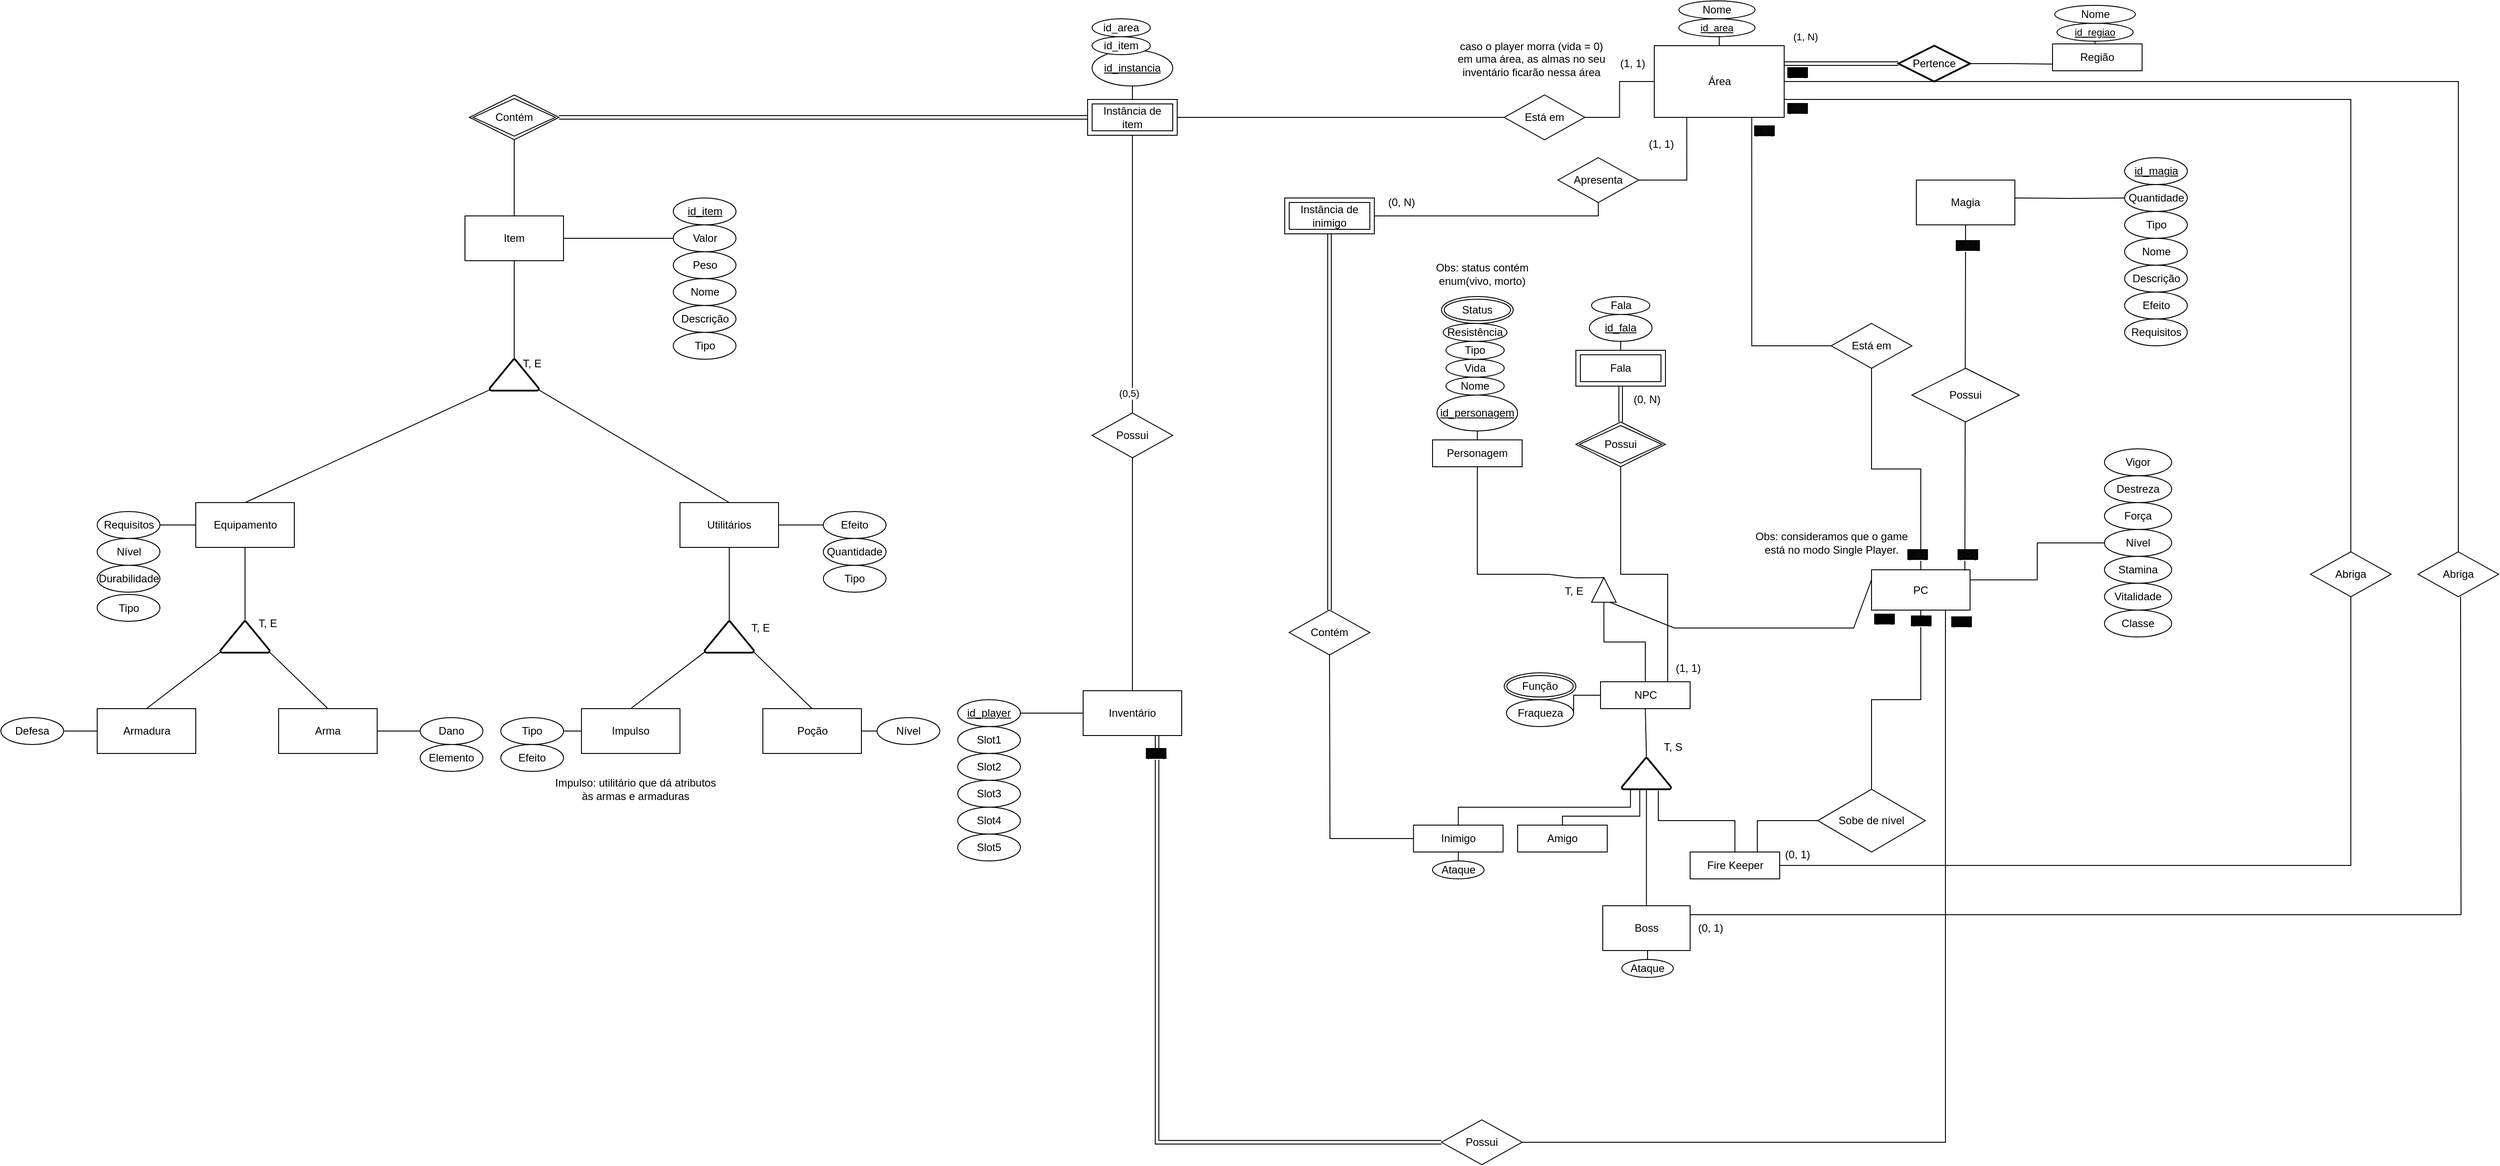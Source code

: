 <mxfile version="24.6.4" type="device">
  <diagram name="Página-1" id="jx06WDity2gwH4yA1sEw">
    <mxGraphModel dx="2316" dy="2441" grid="1" gridSize="10" guides="1" tooltips="1" connect="1" arrows="1" fold="1" page="1" pageScale="1" pageWidth="827" pageHeight="1169" background="none" math="0" shadow="0">
      <root>
        <mxCell id="0" />
        <mxCell id="1" parent="0" />
        <mxCell id="X5-_OFj0duZmrZP-IUJ5-1" style="edgeStyle=orthogonalEdgeStyle;rounded=0;orthogonalLoop=1;jettySize=auto;html=1;exitX=1;exitY=0.25;exitDx=0;exitDy=0;entryX=0;entryY=0.5;entryDx=0;entryDy=0;labelBackgroundColor=none;fontColor=default;endArrow=none;endFill=0;" parent="1" source="X5-_OFj0duZmrZP-IUJ5-4" target="X5-_OFj0duZmrZP-IUJ5-6" edge="1">
          <mxGeometry relative="1" as="geometry" />
        </mxCell>
        <mxCell id="X5-_OFj0duZmrZP-IUJ5-4" value="PC" style="rounded=0;whiteSpace=wrap;html=1;labelBackgroundColor=none;" parent="1" vertex="1">
          <mxGeometry x="1440" y="535" width="110" height="45" as="geometry" />
        </mxCell>
        <mxCell id="X5-_OFj0duZmrZP-IUJ5-5" value="Stamina" style="ellipse;whiteSpace=wrap;html=1;align=center;labelBackgroundColor=none;" parent="1" vertex="1">
          <mxGeometry x="1700" y="520" width="75" height="30" as="geometry" />
        </mxCell>
        <mxCell id="X5-_OFj0duZmrZP-IUJ5-6" value="Nível" style="ellipse;whiteSpace=wrap;html=1;align=center;labelBackgroundColor=none;" parent="1" vertex="1">
          <mxGeometry x="1700" y="490" width="75" height="30" as="geometry" />
        </mxCell>
        <mxCell id="X5-_OFj0duZmrZP-IUJ5-7" value="Força" style="ellipse;whiteSpace=wrap;html=1;align=center;labelBackgroundColor=none;" parent="1" vertex="1">
          <mxGeometry x="1700" y="460" width="75" height="30" as="geometry" />
        </mxCell>
        <mxCell id="X5-_OFj0duZmrZP-IUJ5-8" value="Vigor" style="ellipse;whiteSpace=wrap;html=1;align=center;labelBackgroundColor=none;" parent="1" vertex="1">
          <mxGeometry x="1700" y="400" width="75" height="30" as="geometry" />
        </mxCell>
        <mxCell id="X5-_OFj0duZmrZP-IUJ5-9" value="Destreza" style="ellipse;whiteSpace=wrap;html=1;align=center;labelBackgroundColor=none;" parent="1" vertex="1">
          <mxGeometry x="1700" y="430" width="75" height="30" as="geometry" />
        </mxCell>
        <mxCell id="X5-_OFj0duZmrZP-IUJ5-10" value="Vitalidade" style="ellipse;whiteSpace=wrap;html=1;align=center;labelBackgroundColor=none;" parent="1" vertex="1">
          <mxGeometry x="1700" y="550" width="75" height="30" as="geometry" />
        </mxCell>
        <mxCell id="X5-_OFj0duZmrZP-IUJ5-29" style="edgeStyle=orthogonalEdgeStyle;rounded=0;orthogonalLoop=1;jettySize=auto;html=1;exitX=0;exitY=0.5;exitDx=0;exitDy=0;entryX=1;entryY=0.5;entryDx=0;entryDy=0;labelBackgroundColor=none;fontColor=default;endArrow=none;endFill=0;" parent="1" source="X5-_OFj0duZmrZP-IUJ5-30" target="X5-_OFj0duZmrZP-IUJ5-32" edge="1">
          <mxGeometry relative="1" as="geometry" />
        </mxCell>
        <mxCell id="X5-_OFj0duZmrZP-IUJ5-30" value="NPC" style="rounded=0;whiteSpace=wrap;html=1;labelBackgroundColor=none;" parent="1" vertex="1">
          <mxGeometry x="1137.5" y="660" width="100" height="30" as="geometry" />
        </mxCell>
        <mxCell id="X5-_OFj0duZmrZP-IUJ5-31" value="Função" style="ellipse;shape=doubleEllipse;margin=3;whiteSpace=wrap;html=1;align=center;labelBackgroundColor=none;" parent="1" vertex="1">
          <mxGeometry x="1030" y="650" width="80" height="30" as="geometry" />
        </mxCell>
        <mxCell id="X5-_OFj0duZmrZP-IUJ5-32" value="Fraqueza" style="ellipse;whiteSpace=wrap;html=1;align=center;labelBackgroundColor=none;" parent="1" vertex="1">
          <mxGeometry x="1032.5" y="680" width="75" height="30" as="geometry" />
        </mxCell>
        <mxCell id="X5-_OFj0duZmrZP-IUJ5-40" value="" style="edgeStyle=orthogonalEdgeStyle;shape=link;rounded=0;orthogonalLoop=1;jettySize=auto;html=1;align=center;verticalAlign=middle;fontFamily=Helvetica;fontSize=11;fontColor=default;labelBackgroundColor=none;endArrow=classic;entryX=0;entryY=0.5;entryDx=0;entryDy=0;entryPerimeter=0;exitX=1;exitY=0.25;exitDx=0;exitDy=0;" parent="1" source="X5-_OFj0duZmrZP-IUJ5-42" target="X5-_OFj0duZmrZP-IUJ5-45" edge="1">
          <mxGeometry relative="1" as="geometry">
            <mxPoint x="1440" y="100" as="targetPoint" />
          </mxGeometry>
        </mxCell>
        <mxCell id="X5-_OFj0duZmrZP-IUJ5-41" value="(1, N)" style="edgeLabel;html=1;align=center;verticalAlign=middle;resizable=0;points=[];fontFamily=Helvetica;fontSize=11;labelBackgroundColor=none;" parent="X5-_OFj0duZmrZP-IUJ5-40" connectable="0" vertex="1">
          <mxGeometry x="-0.63" y="-2" relative="1" as="geometry">
            <mxPoint y="-32" as="offset" />
          </mxGeometry>
        </mxCell>
        <mxCell id="X5-_OFj0duZmrZP-IUJ5-42" value="Área" style="rounded=0;whiteSpace=wrap;html=1;labelBackgroundColor=none;" parent="1" vertex="1">
          <mxGeometry x="1197.5" y="-50" width="145" height="80" as="geometry" />
        </mxCell>
        <mxCell id="X5-_OFj0duZmrZP-IUJ5-43" value="id_area" style="ellipse;whiteSpace=wrap;html=1;align=center;fontStyle=4;fontFamily=Helvetica;fontSize=11;labelBackgroundColor=none;" parent="1" vertex="1">
          <mxGeometry x="1225" y="-80" width="85" height="20" as="geometry" />
        </mxCell>
        <mxCell id="X5-_OFj0duZmrZP-IUJ5-44" value="Nome" style="ellipse;whiteSpace=wrap;html=1;align=center;labelBackgroundColor=none;" parent="1" vertex="1">
          <mxGeometry x="1225" y="-100" width="85" height="20" as="geometry" />
        </mxCell>
        <mxCell id="X5-_OFj0duZmrZP-IUJ5-45" value="Pertence" style="strokeWidth=2;html=1;shape=mxgraph.flowchart.decision;whiteSpace=wrap;labelBackgroundColor=none;" parent="1" vertex="1">
          <mxGeometry x="1470" y="-50" width="80" height="40" as="geometry" />
        </mxCell>
        <mxCell id="X5-_OFj0duZmrZP-IUJ5-46" style="edgeStyle=orthogonalEdgeStyle;shape=connector;rounded=0;orthogonalLoop=1;jettySize=auto;html=1;exitX=0.5;exitY=0;exitDx=0;exitDy=0;entryX=0.5;entryY=1;entryDx=0;entryDy=0;align=center;verticalAlign=middle;fontFamily=Helvetica;fontSize=11;fontColor=default;labelBackgroundColor=none;endArrow=none;endFill=0;" parent="1" source="X5-_OFj0duZmrZP-IUJ5-47" target="X5-_OFj0duZmrZP-IUJ5-48" edge="1">
          <mxGeometry relative="1" as="geometry" />
        </mxCell>
        <mxCell id="X5-_OFj0duZmrZP-IUJ5-47" value="Região" style="rounded=0;whiteSpace=wrap;html=1;labelBackgroundColor=none;" parent="1" vertex="1">
          <mxGeometry x="1642" y="-52" width="100" height="30" as="geometry" />
        </mxCell>
        <mxCell id="X5-_OFj0duZmrZP-IUJ5-48" value="id_regiao" style="ellipse;whiteSpace=wrap;html=1;align=center;fontStyle=4;fontFamily=Helvetica;fontSize=11;labelBackgroundColor=none;" parent="1" vertex="1">
          <mxGeometry x="1647" y="-75" width="85" height="20" as="geometry" />
        </mxCell>
        <mxCell id="X5-_OFj0duZmrZP-IUJ5-49" value="Nome" style="ellipse;whiteSpace=wrap;html=1;align=center;labelBackgroundColor=none;" parent="1" vertex="1">
          <mxGeometry x="1644.5" y="-95" width="90" height="20" as="geometry" />
        </mxCell>
        <mxCell id="X5-_OFj0duZmrZP-IUJ5-53" value="Boss" style="rounded=0;whiteSpace=wrap;html=1;labelBackgroundColor=none;" parent="1" vertex="1">
          <mxGeometry x="1140" y="910" width="97.5" height="50" as="geometry" />
        </mxCell>
        <mxCell id="X5-_OFj0duZmrZP-IUJ5-54" value="Fire Keeper" style="rounded=0;whiteSpace=wrap;html=1;labelBackgroundColor=none;" parent="1" vertex="1">
          <mxGeometry x="1237.5" y="850" width="100" height="30" as="geometry" />
        </mxCell>
        <mxCell id="X5-_OFj0duZmrZP-IUJ5-55" style="edgeStyle=orthogonalEdgeStyle;rounded=0;orthogonalLoop=1;jettySize=auto;html=1;exitX=0;exitY=0.5;exitDx=0;exitDy=0;endArrow=none;endFill=0;" parent="1" source="X5-_OFj0duZmrZP-IUJ5-56" edge="1">
          <mxGeometry relative="1" as="geometry">
            <mxPoint x="835" y="630" as="targetPoint" />
          </mxGeometry>
        </mxCell>
        <mxCell id="X5-_OFj0duZmrZP-IUJ5-56" value="Inimigo" style="rounded=0;whiteSpace=wrap;html=1;labelBackgroundColor=none;" parent="1" vertex="1">
          <mxGeometry x="928.75" y="820" width="100" height="30" as="geometry" />
        </mxCell>
        <mxCell id="X5-_OFj0duZmrZP-IUJ5-58" value="Contém" style="shape=rhombus;perimeter=rhombusPerimeter;whiteSpace=wrap;html=1;align=center;" parent="1" vertex="1">
          <mxGeometry x="790" y="580" width="90" height="50" as="geometry" />
        </mxCell>
        <mxCell id="X5-_OFj0duZmrZP-IUJ5-59" value="Instância de&lt;div&gt;inimigo&lt;/div&gt;" style="shape=ext;margin=3;double=1;whiteSpace=wrap;html=1;align=center;" parent="1" vertex="1">
          <mxGeometry x="785" y="120" width="100" height="40" as="geometry" />
        </mxCell>
        <mxCell id="X5-_OFj0duZmrZP-IUJ5-60" value="" style="shape=link;html=1;rounded=0;edgeStyle=orthogonalEdgeStyle;exitX=0.5;exitY=0;exitDx=0;exitDy=0;entryX=0.5;entryY=1;entryDx=0;entryDy=0;" parent="1" source="X5-_OFj0duZmrZP-IUJ5-58" target="X5-_OFj0duZmrZP-IUJ5-59" edge="1">
          <mxGeometry relative="1" as="geometry">
            <mxPoint x="830" y="570" as="sourcePoint" />
            <mxPoint x="990" y="570" as="targetPoint" />
          </mxGeometry>
        </mxCell>
        <mxCell id="X5-_OFj0duZmrZP-IUJ5-61" value="" style="resizable=0;html=1;whiteSpace=wrap;align=right;verticalAlign=bottom;" parent="X5-_OFj0duZmrZP-IUJ5-60" connectable="0" vertex="1">
          <mxGeometry x="1" relative="1" as="geometry" />
        </mxCell>
        <mxCell id="X5-_OFj0duZmrZP-IUJ5-62" value="" style="endArrow=none;html=1;rounded=0;edgeStyle=orthogonalEdgeStyle;entryX=0.5;entryY=1;entryDx=0;entryDy=0;" parent="1" source="X5-_OFj0duZmrZP-IUJ5-59" target="X5-_OFj0duZmrZP-IUJ5-63" edge="1">
          <mxGeometry relative="1" as="geometry">
            <mxPoint x="885" y="240" as="sourcePoint" />
            <mxPoint x="1045" y="240" as="targetPoint" />
          </mxGeometry>
        </mxCell>
        <mxCell id="X5-_OFj0duZmrZP-IUJ5-63" value="Apresenta" style="shape=rhombus;perimeter=rhombusPerimeter;whiteSpace=wrap;html=1;align=center;" parent="1" vertex="1">
          <mxGeometry x="1090" y="75" width="90" height="50" as="geometry" />
        </mxCell>
        <mxCell id="X5-_OFj0duZmrZP-IUJ5-64" value="" style="endArrow=none;html=1;rounded=0;edgeStyle=orthogonalEdgeStyle;entryX=0.25;entryY=1;entryDx=0;entryDy=0;" parent="1" source="X5-_OFj0duZmrZP-IUJ5-63" target="X5-_OFj0duZmrZP-IUJ5-42" edge="1">
          <mxGeometry relative="1" as="geometry">
            <mxPoint x="1215" y="35" as="sourcePoint" />
            <mxPoint x="1215" y="35" as="targetPoint" />
          </mxGeometry>
        </mxCell>
        <mxCell id="X5-_OFj0duZmrZP-IUJ5-65" value="Ataque" style="ellipse;whiteSpace=wrap;html=1;align=center;labelBackgroundColor=none;" parent="1" vertex="1">
          <mxGeometry x="1161.25" y="970" width="57.5" height="20" as="geometry" />
        </mxCell>
        <mxCell id="X5-_OFj0duZmrZP-IUJ5-66" value="" style="endArrow=none;html=1;rounded=0;edgeStyle=orthogonalEdgeStyle;exitX=0.5;exitY=1;exitDx=0;exitDy=0;entryX=0.5;entryY=0;entryDx=0;entryDy=0;" parent="1" source="X5-_OFj0duZmrZP-IUJ5-53" target="X5-_OFj0duZmrZP-IUJ5-65" edge="1">
          <mxGeometry relative="1" as="geometry">
            <mxPoint x="1338.75" y="970" as="sourcePoint" />
            <mxPoint x="1498.75" y="970" as="targetPoint" />
          </mxGeometry>
        </mxCell>
        <mxCell id="X5-_OFj0duZmrZP-IUJ5-67" value="" style="endArrow=none;html=1;rounded=0;edgeStyle=orthogonalEdgeStyle;exitX=0.5;exitY=1;exitDx=0;exitDy=0;entryX=0.5;entryY=0;entryDx=0;entryDy=0;" parent="1" source="X5-_OFj0duZmrZP-IUJ5-56" edge="1">
          <mxGeometry relative="1" as="geometry">
            <mxPoint x="930" y="950" as="sourcePoint" />
            <mxPoint x="978.75" y="860" as="targetPoint" />
          </mxGeometry>
        </mxCell>
        <mxCell id="X5-_OFj0duZmrZP-IUJ5-68" value="" style="endArrow=none;html=1;rounded=0;edgeStyle=orthogonalEdgeStyle;exitX=0.5;exitY=0;exitDx=0;exitDy=0;entryX=0.5;entryY=1;entryDx=0;entryDy=0;entryPerimeter=0;" parent="1" source="X5-_OFj0duZmrZP-IUJ5-53" target="xRYIxDlRen_ofOz4KStq-5" edge="1">
          <mxGeometry relative="1" as="geometry">
            <mxPoint x="1340" y="780" as="sourcePoint" />
            <mxPoint x="1187.5" y="810" as="targetPoint" />
          </mxGeometry>
        </mxCell>
        <mxCell id="X5-_OFj0duZmrZP-IUJ5-69" value="" style="endArrow=none;html=1;rounded=0;edgeStyle=orthogonalEdgeStyle;exitX=0.5;exitY=0;exitDx=0;exitDy=0;entryX=0.741;entryY=1.042;entryDx=0;entryDy=0;entryPerimeter=0;" parent="1" source="X5-_OFj0duZmrZP-IUJ5-54" target="xRYIxDlRen_ofOz4KStq-5" edge="1">
          <mxGeometry relative="1" as="geometry">
            <mxPoint x="1320" y="800" as="sourcePoint" />
            <mxPoint x="1202.5" y="795" as="targetPoint" />
          </mxGeometry>
        </mxCell>
        <mxCell id="X5-_OFj0duZmrZP-IUJ5-70" value="" style="endArrow=none;html=1;rounded=0;edgeStyle=orthogonalEdgeStyle;entryX=0.176;entryY=1.015;entryDx=0;entryDy=0;exitX=0.5;exitY=0;exitDx=0;exitDy=0;entryPerimeter=0;" parent="1" source="X5-_OFj0duZmrZP-IUJ5-56" target="xRYIxDlRen_ofOz4KStq-5" edge="1">
          <mxGeometry relative="1" as="geometry">
            <mxPoint x="1010" y="780" as="sourcePoint" />
            <mxPoint x="1172.5" y="795" as="targetPoint" />
          </mxGeometry>
        </mxCell>
        <mxCell id="X5-_OFj0duZmrZP-IUJ5-71" value="Sobe de nível" style="shape=rhombus;perimeter=rhombusPerimeter;whiteSpace=wrap;html=1;align=center;" parent="1" vertex="1">
          <mxGeometry x="1380" y="780" width="120" height="70" as="geometry" />
        </mxCell>
        <mxCell id="X5-_OFj0duZmrZP-IUJ5-72" value="" style="endArrow=none;html=1;rounded=0;edgeStyle=orthogonalEdgeStyle;exitX=0.75;exitY=0;exitDx=0;exitDy=0;entryX=0;entryY=0.5;entryDx=0;entryDy=0;" parent="1" source="X5-_OFj0duZmrZP-IUJ5-54" target="X5-_OFj0duZmrZP-IUJ5-71" edge="1">
          <mxGeometry relative="1" as="geometry">
            <mxPoint x="1420" y="850" as="sourcePoint" />
            <mxPoint x="1580" y="850" as="targetPoint" />
          </mxGeometry>
        </mxCell>
        <mxCell id="X5-_OFj0duZmrZP-IUJ5-73" value="" style="endArrow=none;html=1;rounded=0;edgeStyle=orthogonalEdgeStyle;exitX=0.5;exitY=0;exitDx=0;exitDy=0;entryX=0.5;entryY=1;entryDx=0;entryDy=0;" parent="1" source="X5-_OFj0duZmrZP-IUJ5-71" target="X5-_OFj0duZmrZP-IUJ5-4" edge="1">
          <mxGeometry relative="1" as="geometry">
            <mxPoint x="1610" y="760" as="sourcePoint" />
            <mxPoint x="1770" y="760" as="targetPoint" />
          </mxGeometry>
        </mxCell>
        <mxCell id="X5-_OFj0duZmrZP-IUJ5-86" value="" style="endArrow=none;html=1;rounded=0;edgeStyle=orthogonalEdgeStyle;entryX=0.5;entryY=0;entryDx=0;entryDy=0;exitX=0;exitY=0.5;exitDx=0;exitDy=0;" parent="1" source="xRYIxDlRen_ofOz4KStq-18" target="X5-_OFj0duZmrZP-IUJ5-30" edge="1">
          <mxGeometry relative="1" as="geometry">
            <mxPoint x="1141" y="590" as="sourcePoint" />
            <mxPoint x="1192.5" y="735" as="targetPoint" />
          </mxGeometry>
        </mxCell>
        <mxCell id="X5-_OFj0duZmrZP-IUJ5-87" value="Abriga" style="shape=rhombus;perimeter=rhombusPerimeter;whiteSpace=wrap;html=1;align=center;" parent="1" vertex="1">
          <mxGeometry x="1930" y="515" width="90" height="50" as="geometry" />
        </mxCell>
        <mxCell id="X5-_OFj0duZmrZP-IUJ5-88" value="" style="endArrow=none;html=1;rounded=0;edgeStyle=orthogonalEdgeStyle;exitX=1;exitY=0.5;exitDx=0;exitDy=0;entryX=0.5;entryY=1;entryDx=0;entryDy=0;" parent="1" source="X5-_OFj0duZmrZP-IUJ5-54" target="X5-_OFj0duZmrZP-IUJ5-87" edge="1">
          <mxGeometry relative="1" as="geometry">
            <mxPoint x="1420" y="880" as="sourcePoint" />
            <mxPoint x="1580" y="880" as="targetPoint" />
          </mxGeometry>
        </mxCell>
        <mxCell id="X5-_OFj0duZmrZP-IUJ5-89" value="" style="endArrow=none;html=1;rounded=0;edgeStyle=orthogonalEdgeStyle;exitX=1;exitY=0.75;exitDx=0;exitDy=0;entryX=0.5;entryY=0;entryDx=0;entryDy=0;" parent="1" source="X5-_OFj0duZmrZP-IUJ5-42" target="X5-_OFj0duZmrZP-IUJ5-87" edge="1">
          <mxGeometry relative="1" as="geometry">
            <mxPoint x="1370" y="130" as="sourcePoint" />
            <mxPoint x="1530" y="130" as="targetPoint" />
          </mxGeometry>
        </mxCell>
        <mxCell id="X5-_OFj0duZmrZP-IUJ5-90" value="&lt;span style=&quot;background-color: rgb(0, 0, 0);&quot;&gt;(1,1)&lt;/span&gt;" style="edgeLabel;html=1;align=center;verticalAlign=middle;resizable=0;points=[];" parent="X5-_OFj0duZmrZP-IUJ5-89" connectable="0" vertex="1">
          <mxGeometry x="0.967" y="2" relative="1" as="geometry">
            <mxPoint x="-620" y="-516" as="offset" />
          </mxGeometry>
        </mxCell>
        <mxCell id="X5-_OFj0duZmrZP-IUJ5-91" value="Abriga" style="shape=rhombus;perimeter=rhombusPerimeter;whiteSpace=wrap;html=1;align=center;" parent="1" vertex="1">
          <mxGeometry x="2050" y="515" width="90" height="50" as="geometry" />
        </mxCell>
        <mxCell id="X5-_OFj0duZmrZP-IUJ5-92" value="" style="endArrow=none;html=1;rounded=0;edgeStyle=orthogonalEdgeStyle;entryX=0.5;entryY=1;entryDx=0;entryDy=0;" parent="1" source="X5-_OFj0duZmrZP-IUJ5-53" edge="1">
          <mxGeometry relative="1" as="geometry">
            <mxPoint x="1240" y="935" as="sourcePoint" />
            <mxPoint x="2097.5" y="565" as="targetPoint" />
            <Array as="points">
              <mxPoint x="2098" y="920" />
              <mxPoint x="2098" y="910" />
            </Array>
          </mxGeometry>
        </mxCell>
        <mxCell id="X5-_OFj0duZmrZP-IUJ5-93" value="" style="endArrow=none;html=1;rounded=0;edgeStyle=orthogonalEdgeStyle;exitX=1;exitY=0.5;exitDx=0;exitDy=0;entryX=0.5;entryY=0;entryDx=0;entryDy=0;" parent="1" source="X5-_OFj0duZmrZP-IUJ5-42" target="X5-_OFj0duZmrZP-IUJ5-91" edge="1">
          <mxGeometry relative="1" as="geometry">
            <mxPoint x="2020" y="400" as="sourcePoint" />
            <mxPoint x="2180" y="400" as="targetPoint" />
          </mxGeometry>
        </mxCell>
        <mxCell id="X5-_OFj0duZmrZP-IUJ5-94" value="&lt;span style=&quot;background-color: rgb(8, 8, 8);&quot;&gt;(1,1)&lt;/span&gt;" style="edgeLabel;html=1;align=center;verticalAlign=middle;resizable=0;points=[];" parent="X5-_OFj0duZmrZP-IUJ5-93" connectable="0" vertex="1">
          <mxGeometry x="0.967" relative="1" as="geometry">
            <mxPoint x="-738" y="-474" as="offset" />
          </mxGeometry>
        </mxCell>
        <mxCell id="X5-_OFj0duZmrZP-IUJ5-98" value="Personagem" style="rounded=0;whiteSpace=wrap;html=1;labelBackgroundColor=none;" parent="1" vertex="1">
          <mxGeometry x="950" y="390" width="100" height="30" as="geometry" />
        </mxCell>
        <mxCell id="X5-_OFj0duZmrZP-IUJ5-99" value="id_personagem" style="ellipse;whiteSpace=wrap;html=1;align=center;fontStyle=4;labelBackgroundColor=none;" parent="1" vertex="1">
          <mxGeometry x="955" y="340" width="90" height="40" as="geometry" />
        </mxCell>
        <mxCell id="X5-_OFj0duZmrZP-IUJ5-100" value="" style="endArrow=none;html=1;rounded=0;edgeStyle=orthogonalEdgeStyle;entryX=0.5;entryY=1;entryDx=0;entryDy=0;exitX=0.5;exitY=0;exitDx=0;exitDy=0;" parent="1" source="X5-_OFj0duZmrZP-IUJ5-98" target="X5-_OFj0duZmrZP-IUJ5-99" edge="1">
          <mxGeometry relative="1" as="geometry">
            <mxPoint x="930" y="380" as="sourcePoint" />
            <mxPoint x="1090" y="380" as="targetPoint" />
          </mxGeometry>
        </mxCell>
        <mxCell id="X5-_OFj0duZmrZP-IUJ5-101" value="Nome" style="ellipse;whiteSpace=wrap;html=1;align=center;labelBackgroundColor=none;" parent="1" vertex="1">
          <mxGeometry x="965" y="320" width="65" height="20" as="geometry" />
        </mxCell>
        <mxCell id="X5-_OFj0duZmrZP-IUJ5-102" value="Vida" style="ellipse;whiteSpace=wrap;html=1;align=center;labelBackgroundColor=none;" parent="1" vertex="1">
          <mxGeometry x="965" y="300" width="65" height="20" as="geometry" />
        </mxCell>
        <mxCell id="X5-_OFj0duZmrZP-IUJ5-103" value="Possui" style="shape=rhombus;double=1;perimeter=rhombusPerimeter;whiteSpace=wrap;html=1;align=center;" parent="1" vertex="1">
          <mxGeometry x="1110" y="370" width="100" height="50" as="geometry" />
        </mxCell>
        <mxCell id="X5-_OFj0duZmrZP-IUJ5-104" value="" style="endArrow=none;html=1;rounded=0;edgeStyle=orthogonalEdgeStyle;exitX=0.75;exitY=0;exitDx=0;exitDy=0;entryX=0.5;entryY=1;entryDx=0;entryDy=0;" parent="1" source="X5-_OFj0duZmrZP-IUJ5-30" target="X5-_OFj0duZmrZP-IUJ5-103" edge="1">
          <mxGeometry relative="1" as="geometry">
            <mxPoint x="1270" y="610" as="sourcePoint" />
            <mxPoint x="1430" y="610" as="targetPoint" />
          </mxGeometry>
        </mxCell>
        <mxCell id="X5-_OFj0duZmrZP-IUJ5-105" value="Fala" style="shape=ext;margin=3;double=1;whiteSpace=wrap;html=1;align=center;" parent="1" vertex="1">
          <mxGeometry x="1110" y="290" width="100" height="40" as="geometry" />
        </mxCell>
        <mxCell id="X5-_OFj0duZmrZP-IUJ5-106" value="" style="shape=link;html=1;rounded=0;edgeStyle=orthogonalEdgeStyle;exitX=0.5;exitY=0;exitDx=0;exitDy=0;entryX=0.5;entryY=1;entryDx=0;entryDy=0;" parent="1" source="X5-_OFj0duZmrZP-IUJ5-103" target="X5-_OFj0duZmrZP-IUJ5-105" edge="1">
          <mxGeometry relative="1" as="geometry">
            <mxPoint x="1140" y="270" as="sourcePoint" />
            <mxPoint x="1300" y="270" as="targetPoint" />
          </mxGeometry>
        </mxCell>
        <mxCell id="X5-_OFj0duZmrZP-IUJ5-107" value="" style="resizable=0;html=1;whiteSpace=wrap;align=right;verticalAlign=bottom;" parent="X5-_OFj0duZmrZP-IUJ5-106" connectable="0" vertex="1">
          <mxGeometry x="1" relative="1" as="geometry" />
        </mxCell>
        <mxCell id="X5-_OFj0duZmrZP-IUJ5-108" value="id_fala" style="ellipse;whiteSpace=wrap;html=1;align=center;fontStyle=4;labelBackgroundColor=none;" parent="1" vertex="1">
          <mxGeometry x="1125" y="250" width="70" height="30" as="geometry" />
        </mxCell>
        <mxCell id="X5-_OFj0duZmrZP-IUJ5-109" value="" style="endArrow=none;html=1;rounded=0;edgeStyle=orthogonalEdgeStyle;exitX=0.5;exitY=0;exitDx=0;exitDy=0;entryX=0.5;entryY=1;entryDx=0;entryDy=0;" parent="1" source="X5-_OFj0duZmrZP-IUJ5-105" target="X5-_OFj0duZmrZP-IUJ5-108" edge="1">
          <mxGeometry relative="1" as="geometry">
            <mxPoint x="1270" y="270" as="sourcePoint" />
            <mxPoint x="1430" y="270" as="targetPoint" />
          </mxGeometry>
        </mxCell>
        <mxCell id="X5-_OFj0duZmrZP-IUJ5-110" value="Fala" style="ellipse;whiteSpace=wrap;html=1;align=center;labelBackgroundColor=none;" parent="1" vertex="1">
          <mxGeometry x="1127.5" y="230" width="65" height="20" as="geometry" />
        </mxCell>
        <mxCell id="X5-_OFj0duZmrZP-IUJ5-111" value="Inventário" style="whiteSpace=wrap;html=1;align=center;" parent="1" vertex="1">
          <mxGeometry x="560" y="670" width="110" height="50" as="geometry" />
        </mxCell>
        <mxCell id="X5-_OFj0duZmrZP-IUJ5-118" value="Possui" style="shape=rhombus;perimeter=rhombusPerimeter;whiteSpace=wrap;html=1;align=center;" parent="1" vertex="1">
          <mxGeometry x="960" y="1149" width="90" height="50" as="geometry" />
        </mxCell>
        <mxCell id="X5-_OFj0duZmrZP-IUJ5-119" value="" style="shape=link;html=1;rounded=0;edgeStyle=orthogonalEdgeStyle;exitX=0.75;exitY=1;exitDx=0;exitDy=0;entryX=0;entryY=0.5;entryDx=0;entryDy=0;" parent="1" source="X5-_OFj0duZmrZP-IUJ5-111" target="X5-_OFj0duZmrZP-IUJ5-118" edge="1">
          <mxGeometry relative="1" as="geometry">
            <mxPoint x="500" y="790" as="sourcePoint" />
            <mxPoint x="660" y="790" as="targetPoint" />
          </mxGeometry>
        </mxCell>
        <mxCell id="X5-_OFj0duZmrZP-IUJ5-120" value="" style="resizable=0;html=1;whiteSpace=wrap;align=right;verticalAlign=bottom;" parent="X5-_OFj0duZmrZP-IUJ5-119" connectable="0" vertex="1">
          <mxGeometry x="1" relative="1" as="geometry" />
        </mxCell>
        <mxCell id="X5-_OFj0duZmrZP-IUJ5-121" value="&lt;span style=&quot;background-color: rgb(3, 3, 3);&quot;&gt;(1,1)&lt;/span&gt;" style="edgeLabel;html=1;align=center;verticalAlign=middle;resizable=0;points=[];" parent="X5-_OFj0duZmrZP-IUJ5-119" connectable="0" vertex="1">
          <mxGeometry x="0.97" relative="1" as="geometry">
            <mxPoint x="-308" y="-434" as="offset" />
          </mxGeometry>
        </mxCell>
        <mxCell id="X5-_OFj0duZmrZP-IUJ5-122" value="" style="endArrow=none;html=1;rounded=0;edgeStyle=orthogonalEdgeStyle;exitX=1;exitY=0.5;exitDx=0;exitDy=0;entryX=0.75;entryY=1;entryDx=0;entryDy=0;" parent="1" source="X5-_OFj0duZmrZP-IUJ5-118" target="X5-_OFj0duZmrZP-IUJ5-4" edge="1">
          <mxGeometry relative="1" as="geometry">
            <mxPoint x="1110" y="1170" as="sourcePoint" />
            <mxPoint x="1270" y="1170" as="targetPoint" />
          </mxGeometry>
        </mxCell>
        <mxCell id="X5-_OFj0duZmrZP-IUJ5-123" value="&lt;span style=&quot;background-color: rgb(0, 0, 0);&quot;&gt;(1,1)&lt;/span&gt;" style="edgeLabel;html=1;align=center;verticalAlign=middle;resizable=0;points=[];" parent="X5-_OFj0duZmrZP-IUJ5-122" connectable="0" vertex="1">
          <mxGeometry x="-0.914" y="1" relative="1" as="geometry">
            <mxPoint x="444" y="-580" as="offset" />
          </mxGeometry>
        </mxCell>
        <mxCell id="X5-_OFj0duZmrZP-IUJ5-124" value="Está em" style="shape=rhombus;perimeter=rhombusPerimeter;whiteSpace=wrap;html=1;align=center;" parent="1" vertex="1">
          <mxGeometry x="1395" y="260" width="90" height="50" as="geometry" />
        </mxCell>
        <mxCell id="X5-_OFj0duZmrZP-IUJ5-125" value="" style="endArrow=none;html=1;rounded=0;edgeStyle=orthogonalEdgeStyle;exitX=0.5;exitY=0;exitDx=0;exitDy=0;entryX=0.5;entryY=1;entryDx=0;entryDy=0;" parent="1" source="X5-_OFj0duZmrZP-IUJ5-4" target="X5-_OFj0duZmrZP-IUJ5-124" edge="1">
          <mxGeometry relative="1" as="geometry">
            <mxPoint x="1450" y="520" as="sourcePoint" />
            <mxPoint x="1310" y="380" as="targetPoint" />
          </mxGeometry>
        </mxCell>
        <mxCell id="X5-_OFj0duZmrZP-IUJ5-126" value="" style="endArrow=none;html=1;rounded=0;edgeStyle=orthogonalEdgeStyle;entryX=0;entryY=0.5;entryDx=0;entryDy=0;exitX=0.75;exitY=1;exitDx=0;exitDy=0;" parent="1" source="X5-_OFj0duZmrZP-IUJ5-42" target="X5-_OFj0duZmrZP-IUJ5-124" edge="1">
          <mxGeometry relative="1" as="geometry">
            <mxPoint x="1230" y="260" as="sourcePoint" />
            <mxPoint x="1390" y="260" as="targetPoint" />
          </mxGeometry>
        </mxCell>
        <mxCell id="X5-_OFj0duZmrZP-IUJ5-127" value="Instância de&lt;div&gt;item&lt;/div&gt;" style="shape=ext;margin=3;double=1;whiteSpace=wrap;html=1;align=center;" parent="1" vertex="1">
          <mxGeometry x="565" y="10" width="100" height="40" as="geometry" />
        </mxCell>
        <mxCell id="X5-_OFj0duZmrZP-IUJ5-128" value="" style="endArrow=none;html=1;rounded=0;edgeStyle=orthogonalEdgeStyle;exitX=0.5;exitY=1;exitDx=0;exitDy=0;entryX=0.5;entryY=0;entryDx=0;entryDy=0;" parent="1" source="X5-_OFj0duZmrZP-IUJ5-43" target="X5-_OFj0duZmrZP-IUJ5-42" edge="1">
          <mxGeometry relative="1" as="geometry">
            <mxPoint x="1240" y="-20" as="sourcePoint" />
            <mxPoint x="1400" y="-20" as="targetPoint" />
          </mxGeometry>
        </mxCell>
        <mxCell id="X5-_OFj0duZmrZP-IUJ5-129" value="Possui" style="shape=rhombus;perimeter=rhombusPerimeter;whiteSpace=wrap;html=1;align=center;" parent="1" vertex="1">
          <mxGeometry x="570" y="360" width="90" height="50" as="geometry" />
        </mxCell>
        <mxCell id="X5-_OFj0duZmrZP-IUJ5-130" value="" style="endArrow=none;html=1;rounded=0;edgeStyle=orthogonalEdgeStyle;exitX=0.5;exitY=0;exitDx=0;exitDy=0;entryX=0.5;entryY=1;entryDx=0;entryDy=0;" parent="1" source="X5-_OFj0duZmrZP-IUJ5-111" target="X5-_OFj0duZmrZP-IUJ5-129" edge="1">
          <mxGeometry relative="1" as="geometry">
            <mxPoint x="570" y="520" as="sourcePoint" />
            <mxPoint x="730" y="520" as="targetPoint" />
          </mxGeometry>
        </mxCell>
        <mxCell id="X5-_OFj0duZmrZP-IUJ5-131" value="" style="endArrow=none;html=1;rounded=0;edgeStyle=orthogonalEdgeStyle;entryX=0.5;entryY=1;entryDx=0;entryDy=0;" parent="1" source="X5-_OFj0duZmrZP-IUJ5-129" target="X5-_OFj0duZmrZP-IUJ5-127" edge="1">
          <mxGeometry relative="1" as="geometry">
            <mxPoint x="575" y="200" as="sourcePoint" />
            <mxPoint x="575" y="200" as="targetPoint" />
          </mxGeometry>
        </mxCell>
        <mxCell id="X5-_OFj0duZmrZP-IUJ5-132" value="(0,5)" style="edgeLabel;html=1;align=center;verticalAlign=middle;resizable=0;points=[];" parent="X5-_OFj0duZmrZP-IUJ5-131" connectable="0" vertex="1">
          <mxGeometry x="-0.858" y="4" relative="1" as="geometry">
            <mxPoint as="offset" />
          </mxGeometry>
        </mxCell>
        <mxCell id="X5-_OFj0duZmrZP-IUJ5-133" value="id_instancia" style="ellipse;whiteSpace=wrap;html=1;align=center;fontStyle=4;labelBackgroundColor=none;" parent="1" vertex="1">
          <mxGeometry x="570" y="-45" width="90" height="40" as="geometry" />
        </mxCell>
        <mxCell id="X5-_OFj0duZmrZP-IUJ5-134" value="" style="endArrow=none;html=1;rounded=0;edgeStyle=orthogonalEdgeStyle;entryX=0.5;entryY=1;entryDx=0;entryDy=0;" parent="1" source="X5-_OFj0duZmrZP-IUJ5-127" target="X5-_OFj0duZmrZP-IUJ5-133" edge="1">
          <mxGeometry relative="1" as="geometry">
            <mxPoint x="575" y="-150" as="sourcePoint" />
            <mxPoint x="575" y="-150" as="targetPoint" />
          </mxGeometry>
        </mxCell>
        <mxCell id="X5-_OFj0duZmrZP-IUJ5-135" value="id_item" style="ellipse;whiteSpace=wrap;html=1;align=center;labelBackgroundColor=none;" parent="1" vertex="1">
          <mxGeometry x="570" y="-60" width="65" height="20" as="geometry" />
        </mxCell>
        <mxCell id="X5-_OFj0duZmrZP-IUJ5-136" value="id_area" style="ellipse;whiteSpace=wrap;html=1;align=center;labelBackgroundColor=none;" parent="1" vertex="1">
          <mxGeometry x="570" y="-80" width="65" height="20" as="geometry" />
        </mxCell>
        <mxCell id="X5-_OFj0duZmrZP-IUJ5-137" value="Está em" style="shape=rhombus;perimeter=rhombusPerimeter;whiteSpace=wrap;html=1;align=center;" parent="1" vertex="1">
          <mxGeometry x="1030" y="5" width="90" height="50" as="geometry" />
        </mxCell>
        <mxCell id="X5-_OFj0duZmrZP-IUJ5-138" value="" style="endArrow=none;html=1;rounded=0;edgeStyle=orthogonalEdgeStyle;entryX=0;entryY=0.5;entryDx=0;entryDy=0;" parent="1" source="X5-_OFj0duZmrZP-IUJ5-137" target="X5-_OFj0duZmrZP-IUJ5-42" edge="1">
          <mxGeometry relative="1" as="geometry">
            <mxPoint x="1120" y="-10" as="sourcePoint" />
            <mxPoint x="1280" y="-10" as="targetPoint" />
          </mxGeometry>
        </mxCell>
        <mxCell id="X5-_OFj0duZmrZP-IUJ5-139" value="" style="endArrow=none;html=1;rounded=0;edgeStyle=orthogonalEdgeStyle;exitX=1;exitY=0.5;exitDx=0;exitDy=0;entryX=0;entryY=0.5;entryDx=0;entryDy=0;" parent="1" source="X5-_OFj0duZmrZP-IUJ5-127" target="X5-_OFj0duZmrZP-IUJ5-137" edge="1">
          <mxGeometry relative="1" as="geometry">
            <mxPoint x="700" y="20" as="sourcePoint" />
            <mxPoint x="860" y="20" as="targetPoint" />
          </mxGeometry>
        </mxCell>
        <mxCell id="X5-_OFj0duZmrZP-IUJ5-142" value="" style="endArrow=none;html=1;rounded=0;edgeStyle=orthogonalEdgeStyle;exitX=1;exitY=0.5;exitDx=0;exitDy=0;exitPerimeter=0;entryX=0;entryY=0.75;entryDx=0;entryDy=0;" parent="1" source="X5-_OFj0duZmrZP-IUJ5-45" target="X5-_OFj0duZmrZP-IUJ5-47" edge="1">
          <mxGeometry relative="1" as="geometry">
            <mxPoint x="1480" y="-90" as="sourcePoint" />
            <mxPoint x="1640" y="-90" as="targetPoint" />
          </mxGeometry>
        </mxCell>
        <mxCell id="X5-_OFj0duZmrZP-IUJ5-143" value="id_player" style="ellipse;whiteSpace=wrap;html=1;align=center;fontStyle=4;labelBackgroundColor=none;" parent="1" vertex="1">
          <mxGeometry x="420" y="680" width="70" height="30" as="geometry" />
        </mxCell>
        <mxCell id="X5-_OFj0duZmrZP-IUJ5-144" value="" style="endArrow=none;html=1;rounded=0;edgeStyle=orthogonalEdgeStyle;entryX=0;entryY=0.5;entryDx=0;entryDy=0;" parent="1" source="X5-_OFj0duZmrZP-IUJ5-143" target="X5-_OFj0duZmrZP-IUJ5-111" edge="1">
          <mxGeometry relative="1" as="geometry">
            <mxPoint x="490" y="695" as="sourcePoint" />
            <mxPoint x="650" y="695" as="targetPoint" />
          </mxGeometry>
        </mxCell>
        <mxCell id="X5-_OFj0duZmrZP-IUJ5-146" value="Item" style="whiteSpace=wrap;html=1;align=center;" parent="1" vertex="1">
          <mxGeometry x="-130" y="140" width="110" height="50" as="geometry" />
        </mxCell>
        <mxCell id="X5-_OFj0duZmrZP-IUJ5-147" value="Contém" style="shape=rhombus;double=1;perimeter=rhombusPerimeter;whiteSpace=wrap;html=1;align=center;" parent="1" vertex="1">
          <mxGeometry x="-125" y="5" width="100" height="50" as="geometry" />
        </mxCell>
        <mxCell id="X5-_OFj0duZmrZP-IUJ5-148" value="" style="endArrow=none;html=1;rounded=0;edgeStyle=orthogonalEdgeStyle;entryX=0.5;entryY=0;entryDx=0;entryDy=0;exitX=0.5;exitY=1;exitDx=0;exitDy=0;" parent="1" source="X5-_OFj0duZmrZP-IUJ5-147" target="X5-_OFj0duZmrZP-IUJ5-146" edge="1">
          <mxGeometry relative="1" as="geometry">
            <mxPoint x="-357.5" y="150" as="sourcePoint" />
            <mxPoint x="-197.5" y="150" as="targetPoint" />
          </mxGeometry>
        </mxCell>
        <mxCell id="X5-_OFj0duZmrZP-IUJ5-149" value="" style="shape=link;html=1;rounded=0;edgeStyle=orthogonalEdgeStyle;entryX=0;entryY=0.5;entryDx=0;entryDy=0;" parent="1" source="X5-_OFj0duZmrZP-IUJ5-147" target="X5-_OFj0duZmrZP-IUJ5-127" edge="1">
          <mxGeometry relative="1" as="geometry">
            <mxPoint x="190" y="30" as="sourcePoint" />
            <mxPoint x="350" y="30" as="targetPoint" />
          </mxGeometry>
        </mxCell>
        <mxCell id="X5-_OFj0duZmrZP-IUJ5-150" value="" style="resizable=0;html=1;whiteSpace=wrap;align=right;verticalAlign=bottom;" parent="X5-_OFj0duZmrZP-IUJ5-149" connectable="0" vertex="1">
          <mxGeometry x="1" relative="1" as="geometry" />
        </mxCell>
        <mxCell id="X5-_OFj0duZmrZP-IUJ5-151" value="id_item" style="ellipse;whiteSpace=wrap;html=1;align=center;fontStyle=4;labelBackgroundColor=none;" parent="1" vertex="1">
          <mxGeometry x="102.5" y="120" width="70" height="30" as="geometry" />
        </mxCell>
        <mxCell id="X5-_OFj0duZmrZP-IUJ5-152" value="Valor" style="ellipse;whiteSpace=wrap;html=1;align=center;labelBackgroundColor=none;" parent="1" vertex="1">
          <mxGeometry x="102.5" y="150" width="70" height="30" as="geometry" />
        </mxCell>
        <mxCell id="X5-_OFj0duZmrZP-IUJ5-153" value="Peso" style="ellipse;whiteSpace=wrap;html=1;align=center;labelBackgroundColor=none;" parent="1" vertex="1">
          <mxGeometry x="102.5" y="180" width="70" height="30" as="geometry" />
        </mxCell>
        <mxCell id="X5-_OFj0duZmrZP-IUJ5-154" value="Nome" style="ellipse;whiteSpace=wrap;html=1;align=center;labelBackgroundColor=none;" parent="1" vertex="1">
          <mxGeometry x="102.5" y="210" width="70" height="30" as="geometry" />
        </mxCell>
        <mxCell id="X5-_OFj0duZmrZP-IUJ5-155" value="" style="endArrow=none;html=1;rounded=0;edgeStyle=orthogonalEdgeStyle;entryX=0;entryY=0.5;entryDx=0;entryDy=0;" parent="1" source="X5-_OFj0duZmrZP-IUJ5-146" target="X5-_OFj0duZmrZP-IUJ5-152" edge="1">
          <mxGeometry relative="1" as="geometry">
            <mxPoint x="57.5" y="165" as="sourcePoint" />
            <mxPoint x="217.5" y="165" as="targetPoint" />
          </mxGeometry>
        </mxCell>
        <mxCell id="X5-_OFj0duZmrZP-IUJ5-156" value="" style="strokeWidth=2;html=1;shape=mxgraph.flowchart.extract_or_measurement;whiteSpace=wrap;labelBackgroundColor=none;" parent="1" vertex="1">
          <mxGeometry x="-102.5" y="300" width="55" height="35" as="geometry" />
        </mxCell>
        <mxCell id="X5-_OFj0duZmrZP-IUJ5-157" value="" style="endArrow=none;html=1;rounded=0;edgeStyle=orthogonalEdgeStyle;entryX=0.5;entryY=1;entryDx=0;entryDy=0;" parent="1" source="X5-_OFj0duZmrZP-IUJ5-156" target="X5-_OFj0duZmrZP-IUJ5-146" edge="1">
          <mxGeometry relative="1" as="geometry">
            <mxPoint x="2.5" y="140" as="sourcePoint" />
            <mxPoint x="2.5" y="140" as="targetPoint" />
          </mxGeometry>
        </mxCell>
        <mxCell id="X5-_OFj0duZmrZP-IUJ5-158" value="Equipamento" style="whiteSpace=wrap;html=1;align=center;" parent="1" vertex="1">
          <mxGeometry x="-430.5" y="460" width="110" height="50" as="geometry" />
        </mxCell>
        <mxCell id="X5-_OFj0duZmrZP-IUJ5-160" value="" style="endArrow=none;html=1;rounded=0;entryX=0.01;entryY=0.97;entryDx=0;entryDy=0;entryPerimeter=0;exitX=0.5;exitY=0;exitDx=0;exitDy=0;" parent="1" source="X5-_OFj0duZmrZP-IUJ5-158" target="X5-_OFj0duZmrZP-IUJ5-156" edge="1">
          <mxGeometry relative="1" as="geometry">
            <mxPoint x="-150" y="280" as="sourcePoint" />
            <mxPoint x="10" y="280" as="targetPoint" />
          </mxGeometry>
        </mxCell>
        <mxCell id="X5-_OFj0duZmrZP-IUJ5-161" value="" style="endArrow=none;html=1;rounded=0;exitX=0.99;exitY=0.97;exitDx=0;exitDy=0;exitPerimeter=0;entryX=0.5;entryY=0;entryDx=0;entryDy=0;" parent="1" source="X5-_OFj0duZmrZP-IUJ5-156" target="l2jX47PgZe5o5TsiShDl-21" edge="1">
          <mxGeometry relative="1" as="geometry">
            <mxPoint x="230" y="330" as="sourcePoint" />
            <mxPoint x="225" y="450" as="targetPoint" />
          </mxGeometry>
        </mxCell>
        <mxCell id="X5-_OFj0duZmrZP-IUJ5-162" value="Requisitos" style="ellipse;whiteSpace=wrap;html=1;align=center;labelBackgroundColor=none;" parent="1" vertex="1">
          <mxGeometry x="-540.5" y="470" width="70" height="30" as="geometry" />
        </mxCell>
        <mxCell id="X5-_OFj0duZmrZP-IUJ5-163" value="" style="strokeWidth=2;html=1;shape=mxgraph.flowchart.extract_or_measurement;whiteSpace=wrap;labelBackgroundColor=none;" parent="1" vertex="1">
          <mxGeometry x="-403" y="592.5" width="55" height="35" as="geometry" />
        </mxCell>
        <mxCell id="X5-_OFj0duZmrZP-IUJ5-164" value="" style="endArrow=none;html=1;rounded=0;edgeStyle=orthogonalEdgeStyle;entryX=1;entryY=0.5;entryDx=0;entryDy=0;" parent="1" source="X5-_OFj0duZmrZP-IUJ5-158" target="X5-_OFj0duZmrZP-IUJ5-162" edge="1">
          <mxGeometry relative="1" as="geometry">
            <mxPoint x="-590.5" y="485" as="sourcePoint" />
            <mxPoint x="-590.5" y="485" as="targetPoint" />
          </mxGeometry>
        </mxCell>
        <mxCell id="X5-_OFj0duZmrZP-IUJ5-165" value="Arma" style="whiteSpace=wrap;html=1;align=center;" parent="1" vertex="1">
          <mxGeometry x="-338" y="690" width="110" height="50" as="geometry" />
        </mxCell>
        <mxCell id="X5-_OFj0duZmrZP-IUJ5-166" value="Armadura" style="whiteSpace=wrap;html=1;align=center;" parent="1" vertex="1">
          <mxGeometry x="-540.5" y="690" width="110" height="50" as="geometry" />
        </mxCell>
        <mxCell id="X5-_OFj0duZmrZP-IUJ5-167" value="Dano" style="ellipse;whiteSpace=wrap;html=1;align=center;labelBackgroundColor=none;" parent="1" vertex="1">
          <mxGeometry x="-180" y="700" width="70" height="30" as="geometry" />
        </mxCell>
        <mxCell id="X5-_OFj0duZmrZP-IUJ5-168" value="Elemento" style="ellipse;whiteSpace=wrap;html=1;align=center;labelBackgroundColor=none;" parent="1" vertex="1">
          <mxGeometry x="-180" y="730" width="70" height="30" as="geometry" />
        </mxCell>
        <mxCell id="X5-_OFj0duZmrZP-IUJ5-169" value="Defesa" style="ellipse;whiteSpace=wrap;html=1;align=center;labelBackgroundColor=none;" parent="1" vertex="1">
          <mxGeometry x="-648" y="700" width="70" height="30" as="geometry" />
        </mxCell>
        <mxCell id="X5-_OFj0duZmrZP-IUJ5-170" value="Tipo" style="ellipse;whiteSpace=wrap;html=1;align=center;labelBackgroundColor=none;" parent="1" vertex="1">
          <mxGeometry x="-540.5" y="562.5" width="70" height="30" as="geometry" />
        </mxCell>
        <mxCell id="l2jX47PgZe5o5TsiShDl-8" value="" style="endArrow=none;html=1;rounded=0;entryX=0.5;entryY=1;entryDx=0;entryDy=0;exitX=0.5;exitY=0;exitDx=0;exitDy=0;exitPerimeter=0;" parent="1" source="X5-_OFj0duZmrZP-IUJ5-163" target="X5-_OFj0duZmrZP-IUJ5-158" edge="1">
          <mxGeometry width="50" height="50" relative="1" as="geometry">
            <mxPoint x="-375" y="590" as="sourcePoint" />
            <mxPoint x="-328" y="590" as="targetPoint" />
          </mxGeometry>
        </mxCell>
        <mxCell id="l2jX47PgZe5o5TsiShDl-9" value="" style="endArrow=none;html=1;rounded=0;entryX=0.01;entryY=0.97;entryDx=0;entryDy=0;entryPerimeter=0;exitX=0.5;exitY=0;exitDx=0;exitDy=0;" parent="1" source="X5-_OFj0duZmrZP-IUJ5-166" target="X5-_OFj0duZmrZP-IUJ5-163" edge="1">
          <mxGeometry width="50" height="50" relative="1" as="geometry">
            <mxPoint x="-481.5" y="655" as="sourcePoint" />
            <mxPoint x="-431.5" y="605" as="targetPoint" />
          </mxGeometry>
        </mxCell>
        <mxCell id="l2jX47PgZe5o5TsiShDl-10" value="" style="endArrow=none;html=1;rounded=0;entryX=0.99;entryY=0.97;entryDx=0;entryDy=0;entryPerimeter=0;exitX=0.5;exitY=0;exitDx=0;exitDy=0;" parent="1" source="X5-_OFj0duZmrZP-IUJ5-165" target="X5-_OFj0duZmrZP-IUJ5-163" edge="1">
          <mxGeometry width="50" height="50" relative="1" as="geometry">
            <mxPoint x="-208" y="600" as="sourcePoint" />
            <mxPoint x="-158" y="550" as="targetPoint" />
          </mxGeometry>
        </mxCell>
        <mxCell id="l2jX47PgZe5o5TsiShDl-11" value="" style="endArrow=none;html=1;rounded=0;entryX=0;entryY=0.5;entryDx=0;entryDy=0;exitX=1;exitY=0.5;exitDx=0;exitDy=0;" parent="1" source="X5-_OFj0duZmrZP-IUJ5-165" target="X5-_OFj0duZmrZP-IUJ5-167" edge="1">
          <mxGeometry width="50" height="50" relative="1" as="geometry">
            <mxPoint x="-208" y="750" as="sourcePoint" />
            <mxPoint x="-178" y="715" as="targetPoint" />
          </mxGeometry>
        </mxCell>
        <mxCell id="l2jX47PgZe5o5TsiShDl-16" value="Descrição" style="ellipse;whiteSpace=wrap;html=1;" parent="1" vertex="1">
          <mxGeometry x="102.5" y="240" width="70" height="30" as="geometry" />
        </mxCell>
        <mxCell id="l2jX47PgZe5o5TsiShDl-17" value="" style="endArrow=none;html=1;rounded=0;exitX=1;exitY=0.5;exitDx=0;exitDy=0;entryX=0;entryY=0.5;entryDx=0;entryDy=0;" parent="1" source="X5-_OFj0duZmrZP-IUJ5-169" target="X5-_OFj0duZmrZP-IUJ5-166" edge="1">
          <mxGeometry width="50" height="50" relative="1" as="geometry">
            <mxPoint x="-408" y="750" as="sourcePoint" />
            <mxPoint x="-538" y="710" as="targetPoint" />
          </mxGeometry>
        </mxCell>
        <mxCell id="l2jX47PgZe5o5TsiShDl-21" value="Utilitários" style="whiteSpace=wrap;html=1;align=center;" parent="1" vertex="1">
          <mxGeometry x="110" y="460" width="110" height="50" as="geometry" />
        </mxCell>
        <mxCell id="l2jX47PgZe5o5TsiShDl-23" value="" style="strokeWidth=2;html=1;shape=mxgraph.flowchart.extract_or_measurement;whiteSpace=wrap;labelBackgroundColor=none;" parent="1" vertex="1">
          <mxGeometry x="137.5" y="592.5" width="55" height="35" as="geometry" />
        </mxCell>
        <mxCell id="l2jX47PgZe5o5TsiShDl-25" value="Poção" style="whiteSpace=wrap;html=1;align=center;" parent="1" vertex="1">
          <mxGeometry x="202.5" y="690" width="110" height="50" as="geometry" />
        </mxCell>
        <mxCell id="l2jX47PgZe5o5TsiShDl-26" value="Impulso" style="whiteSpace=wrap;html=1;align=center;" parent="1" vertex="1">
          <mxGeometry y="690" width="110" height="50" as="geometry" />
        </mxCell>
        <mxCell id="l2jX47PgZe5o5TsiShDl-29" value="Tipo" style="ellipse;whiteSpace=wrap;html=1;align=center;labelBackgroundColor=none;" parent="1" vertex="1">
          <mxGeometry x="-90" y="700" width="70" height="30" as="geometry" />
        </mxCell>
        <mxCell id="l2jX47PgZe5o5TsiShDl-30" value="Efeito" style="ellipse;whiteSpace=wrap;html=1;align=center;labelBackgroundColor=none;" parent="1" vertex="1">
          <mxGeometry x="-90" y="730" width="70" height="30" as="geometry" />
        </mxCell>
        <mxCell id="l2jX47PgZe5o5TsiShDl-31" value="" style="endArrow=none;html=1;rounded=0;entryX=0.5;entryY=1;entryDx=0;entryDy=0;exitX=0.5;exitY=0;exitDx=0;exitDy=0;exitPerimeter=0;" parent="1" source="l2jX47PgZe5o5TsiShDl-23" target="l2jX47PgZe5o5TsiShDl-21" edge="1">
          <mxGeometry width="50" height="50" relative="1" as="geometry">
            <mxPoint x="165.5" y="590" as="sourcePoint" />
            <mxPoint x="212.5" y="590" as="targetPoint" />
          </mxGeometry>
        </mxCell>
        <mxCell id="l2jX47PgZe5o5TsiShDl-32" value="" style="endArrow=none;html=1;rounded=0;entryX=0.01;entryY=0.97;entryDx=0;entryDy=0;entryPerimeter=0;exitX=0.5;exitY=0;exitDx=0;exitDy=0;" parent="1" source="l2jX47PgZe5o5TsiShDl-26" target="l2jX47PgZe5o5TsiShDl-23" edge="1">
          <mxGeometry width="50" height="50" relative="1" as="geometry">
            <mxPoint x="59" y="655" as="sourcePoint" />
            <mxPoint x="109" y="605" as="targetPoint" />
          </mxGeometry>
        </mxCell>
        <mxCell id="l2jX47PgZe5o5TsiShDl-33" value="" style="endArrow=none;html=1;rounded=0;entryX=0.99;entryY=0.97;entryDx=0;entryDy=0;entryPerimeter=0;exitX=0.5;exitY=0;exitDx=0;exitDy=0;" parent="1" source="l2jX47PgZe5o5TsiShDl-25" target="l2jX47PgZe5o5TsiShDl-23" edge="1">
          <mxGeometry width="50" height="50" relative="1" as="geometry">
            <mxPoint x="332.5" y="600" as="sourcePoint" />
            <mxPoint x="382.5" y="550" as="targetPoint" />
          </mxGeometry>
        </mxCell>
        <mxCell id="l2jX47PgZe5o5TsiShDl-34" value="" style="endArrow=none;html=1;rounded=0;entryX=0;entryY=0.5;entryDx=0;entryDy=0;exitX=1;exitY=0.5;exitDx=0;exitDy=0;" parent="1" source="l2jX47PgZe5o5TsiShDl-25" edge="1">
          <mxGeometry width="50" height="50" relative="1" as="geometry">
            <mxPoint x="390" y="1020" as="sourcePoint" />
            <mxPoint x="330.0" y="715" as="targetPoint" />
          </mxGeometry>
        </mxCell>
        <mxCell id="l2jX47PgZe5o5TsiShDl-35" value="Nível" style="ellipse;whiteSpace=wrap;html=1;" parent="1" vertex="1">
          <mxGeometry x="330" y="700" width="70" height="30" as="geometry" />
        </mxCell>
        <mxCell id="l2jX47PgZe5o5TsiShDl-36" value="" style="endArrow=none;html=1;rounded=0;exitX=1;exitY=0.5;exitDx=0;exitDy=0;entryX=0;entryY=0.5;entryDx=0;entryDy=0;" parent="1" source="l2jX47PgZe5o5TsiShDl-29" target="l2jX47PgZe5o5TsiShDl-26" edge="1">
          <mxGeometry width="50" height="50" relative="1" as="geometry">
            <mxPoint x="120" y="1020" as="sourcePoint" />
            <mxPoint x="-10" y="980" as="targetPoint" />
          </mxGeometry>
        </mxCell>
        <mxCell id="l2jX47PgZe5o5TsiShDl-37" value="Efeito" style="ellipse;whiteSpace=wrap;html=1;align=center;labelBackgroundColor=none;" parent="1" vertex="1">
          <mxGeometry x="270" y="470" width="70" height="30" as="geometry" />
        </mxCell>
        <mxCell id="l2jX47PgZe5o5TsiShDl-38" value="Nível" style="ellipse;whiteSpace=wrap;html=1;align=center;labelBackgroundColor=none;" parent="1" vertex="1">
          <mxGeometry x="-540.5" y="500" width="70" height="30" as="geometry" />
        </mxCell>
        <mxCell id="l2jX47PgZe5o5TsiShDl-50" value="" style="endArrow=none;html=1;rounded=0;entryX=1;entryY=0.5;entryDx=0;entryDy=0;exitX=0;exitY=0.5;exitDx=0;exitDy=0;" parent="1" source="l2jX47PgZe5o5TsiShDl-37" target="l2jX47PgZe5o5TsiShDl-21" edge="1">
          <mxGeometry width="50" height="50" relative="1" as="geometry">
            <mxPoint x="80" y="690" as="sourcePoint" />
            <mxPoint x="130" y="640" as="targetPoint" />
          </mxGeometry>
        </mxCell>
        <mxCell id="l2jX47PgZe5o5TsiShDl-53" value="Durabilidade" style="ellipse;whiteSpace=wrap;html=1;align=center;labelBackgroundColor=none;" parent="1" vertex="1">
          <mxGeometry x="-540.5" y="530" width="70" height="30" as="geometry" />
        </mxCell>
        <mxCell id="yofPHvMfcU1B3Gx256F6-230" style="edgeStyle=orthogonalEdgeStyle;rounded=0;orthogonalLoop=1;jettySize=auto;html=1;exitX=0.364;exitY=1.006;exitDx=0;exitDy=0;exitPerimeter=0;endArrow=none;endFill=0;" edge="1" parent="1" source="xRYIxDlRen_ofOz4KStq-5" target="yofPHvMfcU1B3Gx256F6-229">
          <mxGeometry relative="1" as="geometry">
            <Array as="points">
              <mxPoint x="1181" y="810" />
              <mxPoint x="1095" y="810" />
            </Array>
          </mxGeometry>
        </mxCell>
        <mxCell id="xRYIxDlRen_ofOz4KStq-5" value="" style="strokeWidth=2;html=1;shape=mxgraph.flowchart.extract_or_measurement;whiteSpace=wrap;labelBackgroundColor=none;" parent="1" vertex="1">
          <mxGeometry x="1161.25" y="745" width="55" height="35" as="geometry" />
        </mxCell>
        <mxCell id="xRYIxDlRen_ofOz4KStq-7" value="" style="endArrow=none;html=1;rounded=0;exitX=0.5;exitY=0;exitDx=0;exitDy=0;exitPerimeter=0;entryX=0.5;entryY=1;entryDx=0;entryDy=0;" parent="1" source="xRYIxDlRen_ofOz4KStq-5" target="X5-_OFj0duZmrZP-IUJ5-30" edge="1">
          <mxGeometry relative="1" as="geometry">
            <mxPoint x="1230" y="740" as="sourcePoint" />
            <mxPoint x="1390" y="740" as="targetPoint" />
          </mxGeometry>
        </mxCell>
        <mxCell id="xRYIxDlRen_ofOz4KStq-10" value="Ataque" style="ellipse;whiteSpace=wrap;html=1;align=center;labelBackgroundColor=none;" parent="1" vertex="1">
          <mxGeometry x="950" y="860" width="57.5" height="20" as="geometry" />
        </mxCell>
        <mxCell id="xRYIxDlRen_ofOz4KStq-13" value="Classe" style="ellipse;whiteSpace=wrap;html=1;align=center;labelBackgroundColor=none;" parent="1" vertex="1">
          <mxGeometry x="1700" y="580" width="75" height="30" as="geometry" />
        </mxCell>
        <mxCell id="xRYIxDlRen_ofOz4KStq-18" value="" style="triangle;whiteSpace=wrap;html=1;direction=south;rotation=-180;" parent="1" vertex="1">
          <mxGeometry x="1127.5" y="543.75" width="27.5" height="27.5" as="geometry" />
        </mxCell>
        <mxCell id="xRYIxDlRen_ofOz4KStq-19" value="" style="endArrow=none;html=1;rounded=0;exitX=0;exitY=0.25;exitDx=0;exitDy=0;entryX=0;entryY=0.75;entryDx=0;entryDy=0;" parent="1" source="X5-_OFj0duZmrZP-IUJ5-4" target="xRYIxDlRen_ofOz4KStq-18" edge="1">
          <mxGeometry relative="1" as="geometry">
            <mxPoint x="1290" y="540" as="sourcePoint" />
            <mxPoint x="1170" y="580" as="targetPoint" />
            <Array as="points">
              <mxPoint x="1420" y="600" />
              <mxPoint x="1400" y="600" />
              <mxPoint x="1370" y="600" />
              <mxPoint x="1290" y="600" />
              <mxPoint x="1220" y="600" />
            </Array>
          </mxGeometry>
        </mxCell>
        <mxCell id="xRYIxDlRen_ofOz4KStq-21" value="" style="endArrow=none;html=1;rounded=0;entryX=1;entryY=0.5;entryDx=0;entryDy=0;exitX=0.5;exitY=1;exitDx=0;exitDy=0;" parent="1" source="X5-_OFj0duZmrZP-IUJ5-98" target="xRYIxDlRen_ofOz4KStq-18" edge="1">
          <mxGeometry relative="1" as="geometry">
            <mxPoint x="1050" y="500" as="sourcePoint" />
            <mxPoint x="1193" y="494" as="targetPoint" />
            <Array as="points">
              <mxPoint x="1000" y="490" />
              <mxPoint x="1000" y="540" />
              <mxPoint x="1080" y="540" />
              <mxPoint x="1110" y="544" />
            </Array>
          </mxGeometry>
        </mxCell>
        <mxCell id="K3ANq5I_3m31KBolTkg--1" value="T, E" style="text;html=1;align=center;verticalAlign=middle;whiteSpace=wrap;rounded=0;" parent="1" vertex="1">
          <mxGeometry x="-85" y="290" width="60" height="30" as="geometry" />
        </mxCell>
        <mxCell id="K3ANq5I_3m31KBolTkg--3" value="T, E" style="text;html=1;align=center;verticalAlign=middle;whiteSpace=wrap;rounded=0;" parent="1" vertex="1">
          <mxGeometry x="-380.5" y="580" width="60" height="30" as="geometry" />
        </mxCell>
        <mxCell id="K3ANq5I_3m31KBolTkg--4" value="T, E" style="text;html=1;align=center;verticalAlign=middle;whiteSpace=wrap;rounded=0;" parent="1" vertex="1">
          <mxGeometry x="170" y="585" width="60" height="30" as="geometry" />
        </mxCell>
        <mxCell id="K3ANq5I_3m31KBolTkg--6" value="Quantidade" style="ellipse;whiteSpace=wrap;html=1;" parent="1" vertex="1">
          <mxGeometry x="270" y="500" width="70" height="30" as="geometry" />
        </mxCell>
        <mxCell id="yofPHvMfcU1B3Gx256F6-188" value="T, E" style="text;html=1;align=center;verticalAlign=middle;whiteSpace=wrap;rounded=0;" vertex="1" parent="1">
          <mxGeometry x="1077.5" y="543.75" width="60" height="30" as="geometry" />
        </mxCell>
        <mxCell id="yofPHvMfcU1B3Gx256F6-191" value="caso o player morra (vida = 0)&lt;div&gt;em uma área, as almas no seu&lt;/div&gt;&lt;div&gt;inventário ficarão nessa área&lt;/div&gt;" style="text;html=1;align=center;verticalAlign=middle;resizable=0;points=[];autosize=1;strokeColor=none;fillColor=none;" vertex="1" parent="1">
          <mxGeometry x="965" y="-65" width="190" height="60" as="geometry" />
        </mxCell>
        <mxCell id="yofPHvMfcU1B3Gx256F6-192" value="Tipo" style="ellipse;whiteSpace=wrap;html=1;" vertex="1" parent="1">
          <mxGeometry x="270" y="530" width="70" height="30" as="geometry" />
        </mxCell>
        <mxCell id="yofPHvMfcU1B3Gx256F6-193" value="Tipo" style="ellipse;whiteSpace=wrap;html=1;align=center;labelBackgroundColor=none;" vertex="1" parent="1">
          <mxGeometry x="965" y="280" width="65" height="20" as="geometry" />
        </mxCell>
        <mxCell id="yofPHvMfcU1B3Gx256F6-194" value="T, S" style="text;html=1;align=center;verticalAlign=middle;resizable=0;points=[];autosize=1;strokeColor=none;fillColor=none;" vertex="1" parent="1">
          <mxGeometry x="1197.5" y="718" width="40" height="30" as="geometry" />
        </mxCell>
        <mxCell id="yofPHvMfcU1B3Gx256F6-195" value="(1, 1)" style="text;html=1;align=center;verticalAlign=middle;resizable=0;points=[];autosize=1;strokeColor=none;fillColor=none;" vertex="1" parent="1">
          <mxGeometry x="1180" y="45" width="50" height="30" as="geometry" />
        </mxCell>
        <mxCell id="yofPHvMfcU1B3Gx256F6-196" value="(0, N)" style="text;html=1;align=center;verticalAlign=middle;resizable=0;points=[];autosize=1;strokeColor=none;fillColor=none;" vertex="1" parent="1">
          <mxGeometry x="890" y="110" width="50" height="30" as="geometry" />
        </mxCell>
        <mxCell id="yofPHvMfcU1B3Gx256F6-197" value="(1, 1)" style="text;html=1;align=center;verticalAlign=middle;resizable=0;points=[];autosize=1;strokeColor=none;fillColor=none;" vertex="1" parent="1">
          <mxGeometry x="1147.5" y="-45" width="50" height="30" as="geometry" />
        </mxCell>
        <mxCell id="yofPHvMfcU1B3Gx256F6-198" value="(0, 1)" style="text;html=1;align=center;verticalAlign=middle;resizable=0;points=[];autosize=1;strokeColor=none;fillColor=none;" vertex="1" parent="1">
          <mxGeometry x="1332" y="838" width="50" height="30" as="geometry" />
        </mxCell>
        <mxCell id="yofPHvMfcU1B3Gx256F6-199" value="(0, 1)" style="text;html=1;align=center;verticalAlign=middle;resizable=0;points=[];autosize=1;strokeColor=none;fillColor=none;" vertex="1" parent="1">
          <mxGeometry x="1235" y="920" width="50" height="30" as="geometry" />
        </mxCell>
        <mxCell id="yofPHvMfcU1B3Gx256F6-200" value="(0, N)" style="text;html=1;align=center;verticalAlign=middle;resizable=0;points=[];autosize=1;strokeColor=none;fillColor=none;" vertex="1" parent="1">
          <mxGeometry x="1163.75" y="330" width="50" height="30" as="geometry" />
        </mxCell>
        <mxCell id="yofPHvMfcU1B3Gx256F6-201" value="(1, 1)" style="text;html=1;align=center;verticalAlign=middle;resizable=0;points=[];autosize=1;strokeColor=none;fillColor=none;" vertex="1" parent="1">
          <mxGeometry x="1210" y="630" width="50" height="30" as="geometry" />
        </mxCell>
        <mxCell id="yofPHvMfcU1B3Gx256F6-202" value="Impulso: utilitário que dá atributos&lt;div&gt;às armas e armaduras&lt;/div&gt;" style="text;html=1;align=center;verticalAlign=middle;resizable=0;points=[];autosize=1;strokeColor=none;fillColor=none;" vertex="1" parent="1">
          <mxGeometry x="-40" y="760" width="200" height="40" as="geometry" />
        </mxCell>
        <mxCell id="yofPHvMfcU1B3Gx256F6-203" value="Tipo" style="ellipse;whiteSpace=wrap;html=1;align=center;labelBackgroundColor=none;" vertex="1" parent="1">
          <mxGeometry x="102.5" y="270" width="70" height="30" as="geometry" />
        </mxCell>
        <mxCell id="yofPHvMfcU1B3Gx256F6-204" value="&lt;span style=&quot;background-color: rgb(0, 0, 0);&quot;&gt;(0,1)&lt;/span&gt;" style="edgeLabel;html=1;align=center;verticalAlign=middle;resizable=0;points=[];" connectable="0" vertex="1" parent="1">
          <mxGeometry x="1500.001" y="580" as="geometry">
            <mxPoint x="-5" y="12" as="offset" />
          </mxGeometry>
        </mxCell>
        <mxCell id="yofPHvMfcU1B3Gx256F6-205" value="&lt;span style=&quot;background-color: rgb(0, 0, 0);&quot;&gt;(0,1)&lt;/span&gt;" style="edgeLabel;html=1;align=center;verticalAlign=middle;resizable=0;points=[];" connectable="0" vertex="1" parent="1">
          <mxGeometry x="1450.001" y="595" as="geometry">
            <mxPoint x="4" y="-5" as="offset" />
          </mxGeometry>
        </mxCell>
        <mxCell id="yofPHvMfcU1B3Gx256F6-206" value="&lt;span style=&quot;background-color: rgb(8, 8, 8);&quot;&gt;(1,1)&lt;/span&gt;" style="edgeLabel;html=1;align=center;verticalAlign=middle;resizable=0;points=[];" connectable="0" vertex="1" parent="1">
          <mxGeometry x="1320" y="44.997" as="geometry" />
        </mxCell>
        <mxCell id="yofPHvMfcU1B3Gx256F6-207" value="&lt;span style=&quot;background-color: rgb(8, 8, 8);&quot;&gt;(1,1)&lt;/span&gt;" style="edgeLabel;html=1;align=center;verticalAlign=middle;resizable=0;points=[];" connectable="0" vertex="1" parent="1">
          <mxGeometry x="1500" y="519.997" as="geometry">
            <mxPoint x="-9" y="-2" as="offset" />
          </mxGeometry>
        </mxCell>
        <mxCell id="yofPHvMfcU1B3Gx256F6-208" value="Obs: consideramos que o game&lt;div&gt;está no modo Single Player.&lt;/div&gt;" style="text;html=1;align=center;verticalAlign=middle;resizable=0;points=[];autosize=1;strokeColor=none;fillColor=none;" vertex="1" parent="1">
          <mxGeometry x="1300" y="485" width="190" height="40" as="geometry" />
        </mxCell>
        <mxCell id="yofPHvMfcU1B3Gx256F6-210" value="Resistência" style="ellipse;whiteSpace=wrap;html=1;align=center;labelBackgroundColor=none;" vertex="1" parent="1">
          <mxGeometry x="961.88" y="260" width="71.25" height="20" as="geometry" />
        </mxCell>
        <mxCell id="yofPHvMfcU1B3Gx256F6-211" value="Magia" style="whiteSpace=wrap;html=1;align=center;" vertex="1" parent="1">
          <mxGeometry x="1490" y="100" width="110" height="50" as="geometry" />
        </mxCell>
        <mxCell id="yofPHvMfcU1B3Gx256F6-212" value="" style="endArrow=none;html=1;rounded=0;exitX=0.947;exitY=0.024;exitDx=0;exitDy=0;entryX=0.5;entryY=1;entryDx=0;entryDy=0;exitPerimeter=0;" edge="1" parent="1" target="yofPHvMfcU1B3Gx256F6-211" source="X5-_OFj0duZmrZP-IUJ5-4">
          <mxGeometry width="50" height="50" relative="1" as="geometry">
            <mxPoint x="1545" y="290" as="sourcePoint" />
            <mxPoint x="1650" y="270" as="targetPoint" />
          </mxGeometry>
        </mxCell>
        <mxCell id="yofPHvMfcU1B3Gx256F6-213" value="id_magia" style="ellipse;whiteSpace=wrap;html=1;align=center;fontStyle=4;labelBackgroundColor=none;" vertex="1" parent="1">
          <mxGeometry x="1722.5" y="75" width="70" height="30" as="geometry" />
        </mxCell>
        <mxCell id="yofPHvMfcU1B3Gx256F6-214" value="Quantidade" style="ellipse;whiteSpace=wrap;html=1;align=center;labelBackgroundColor=none;" vertex="1" parent="1">
          <mxGeometry x="1722.5" y="105" width="70" height="30" as="geometry" />
        </mxCell>
        <mxCell id="yofPHvMfcU1B3Gx256F6-215" value="Tipo" style="ellipse;whiteSpace=wrap;html=1;align=center;labelBackgroundColor=none;" vertex="1" parent="1">
          <mxGeometry x="1722.5" y="135" width="70" height="30" as="geometry" />
        </mxCell>
        <mxCell id="yofPHvMfcU1B3Gx256F6-216" value="Nome" style="ellipse;whiteSpace=wrap;html=1;align=center;labelBackgroundColor=none;" vertex="1" parent="1">
          <mxGeometry x="1722.5" y="165" width="70" height="30" as="geometry" />
        </mxCell>
        <mxCell id="yofPHvMfcU1B3Gx256F6-217" value="" style="endArrow=none;html=1;rounded=0;edgeStyle=orthogonalEdgeStyle;entryX=0;entryY=0.5;entryDx=0;entryDy=0;" edge="1" parent="1" target="yofPHvMfcU1B3Gx256F6-214">
          <mxGeometry relative="1" as="geometry">
            <mxPoint x="1600" y="120" as="sourcePoint" />
            <mxPoint x="1837.5" y="120" as="targetPoint" />
          </mxGeometry>
        </mxCell>
        <mxCell id="yofPHvMfcU1B3Gx256F6-218" value="Descrição" style="ellipse;whiteSpace=wrap;html=1;" vertex="1" parent="1">
          <mxGeometry x="1722.5" y="195" width="70" height="30" as="geometry" />
        </mxCell>
        <mxCell id="yofPHvMfcU1B3Gx256F6-219" value="Efeito" style="ellipse;whiteSpace=wrap;html=1;" vertex="1" parent="1">
          <mxGeometry x="1722.5" y="225" width="70" height="30" as="geometry" />
        </mxCell>
        <mxCell id="yofPHvMfcU1B3Gx256F6-220" value="Requisitos" style="ellipse;whiteSpace=wrap;html=1;" vertex="1" parent="1">
          <mxGeometry x="1722.5" y="255" width="70" height="30" as="geometry" />
        </mxCell>
        <mxCell id="yofPHvMfcU1B3Gx256F6-221" value="Possui" style="shape=rhombus;perimeter=rhombusPerimeter;whiteSpace=wrap;html=1;align=center;" vertex="1" parent="1">
          <mxGeometry x="1485" y="310" width="120" height="60" as="geometry" />
        </mxCell>
        <mxCell id="yofPHvMfcU1B3Gx256F6-222" value="&lt;span style=&quot;background-color: rgb(8, 8, 8);&quot;&gt;(1,1)&lt;/span&gt;" style="edgeLabel;html=1;align=center;verticalAlign=middle;resizable=0;points=[];" connectable="0" vertex="1" parent="1">
          <mxGeometry x="1510" y="524.997" as="geometry">
            <mxPoint x="37" y="-7" as="offset" />
          </mxGeometry>
        </mxCell>
        <mxCell id="yofPHvMfcU1B3Gx256F6-223" value="&lt;span style=&quot;background-color: rgb(8, 8, 8);&quot;&gt;(0, N)&lt;/span&gt;" style="edgeLabel;html=1;align=center;verticalAlign=middle;resizable=0;points=[];" connectable="0" vertex="1" parent="1">
          <mxGeometry x="1510" y="179.997" as="geometry">
            <mxPoint x="37" y="-7" as="offset" />
          </mxGeometry>
        </mxCell>
        <mxCell id="yofPHvMfcU1B3Gx256F6-228" value="Obs: status contém&lt;div&gt;enum(vivo, morto)&lt;/div&gt;" style="text;html=1;align=center;verticalAlign=middle;resizable=0;points=[];autosize=1;strokeColor=none;fillColor=none;" vertex="1" parent="1">
          <mxGeometry x="940" y="185" width="130" height="40" as="geometry" />
        </mxCell>
        <mxCell id="yofPHvMfcU1B3Gx256F6-229" value="Amigo" style="rounded=0;whiteSpace=wrap;html=1;labelBackgroundColor=none;" vertex="1" parent="1">
          <mxGeometry x="1045" y="820" width="100" height="30" as="geometry" />
        </mxCell>
        <mxCell id="yofPHvMfcU1B3Gx256F6-231" value="Slot1" style="ellipse;whiteSpace=wrap;html=1;" vertex="1" parent="1">
          <mxGeometry x="420" y="710" width="70" height="30" as="geometry" />
        </mxCell>
        <mxCell id="yofPHvMfcU1B3Gx256F6-232" value="Slot2" style="ellipse;whiteSpace=wrap;html=1;" vertex="1" parent="1">
          <mxGeometry x="420" y="740" width="70" height="30" as="geometry" />
        </mxCell>
        <mxCell id="yofPHvMfcU1B3Gx256F6-233" value="Slot3" style="ellipse;whiteSpace=wrap;html=1;" vertex="1" parent="1">
          <mxGeometry x="420" y="770" width="70" height="30" as="geometry" />
        </mxCell>
        <mxCell id="yofPHvMfcU1B3Gx256F6-234" value="Slot4" style="ellipse;whiteSpace=wrap;html=1;" vertex="1" parent="1">
          <mxGeometry x="420" y="800" width="70" height="30" as="geometry" />
        </mxCell>
        <mxCell id="yofPHvMfcU1B3Gx256F6-235" value="Slot5" style="ellipse;whiteSpace=wrap;html=1;" vertex="1" parent="1">
          <mxGeometry x="420" y="830" width="70" height="30" as="geometry" />
        </mxCell>
        <mxCell id="yofPHvMfcU1B3Gx256F6-236" value="Status" style="ellipse;shape=doubleEllipse;margin=3;whiteSpace=wrap;html=1;align=center;" vertex="1" parent="1">
          <mxGeometry x="960" y="230" width="80" height="30" as="geometry" />
        </mxCell>
      </root>
    </mxGraphModel>
  </diagram>
</mxfile>
